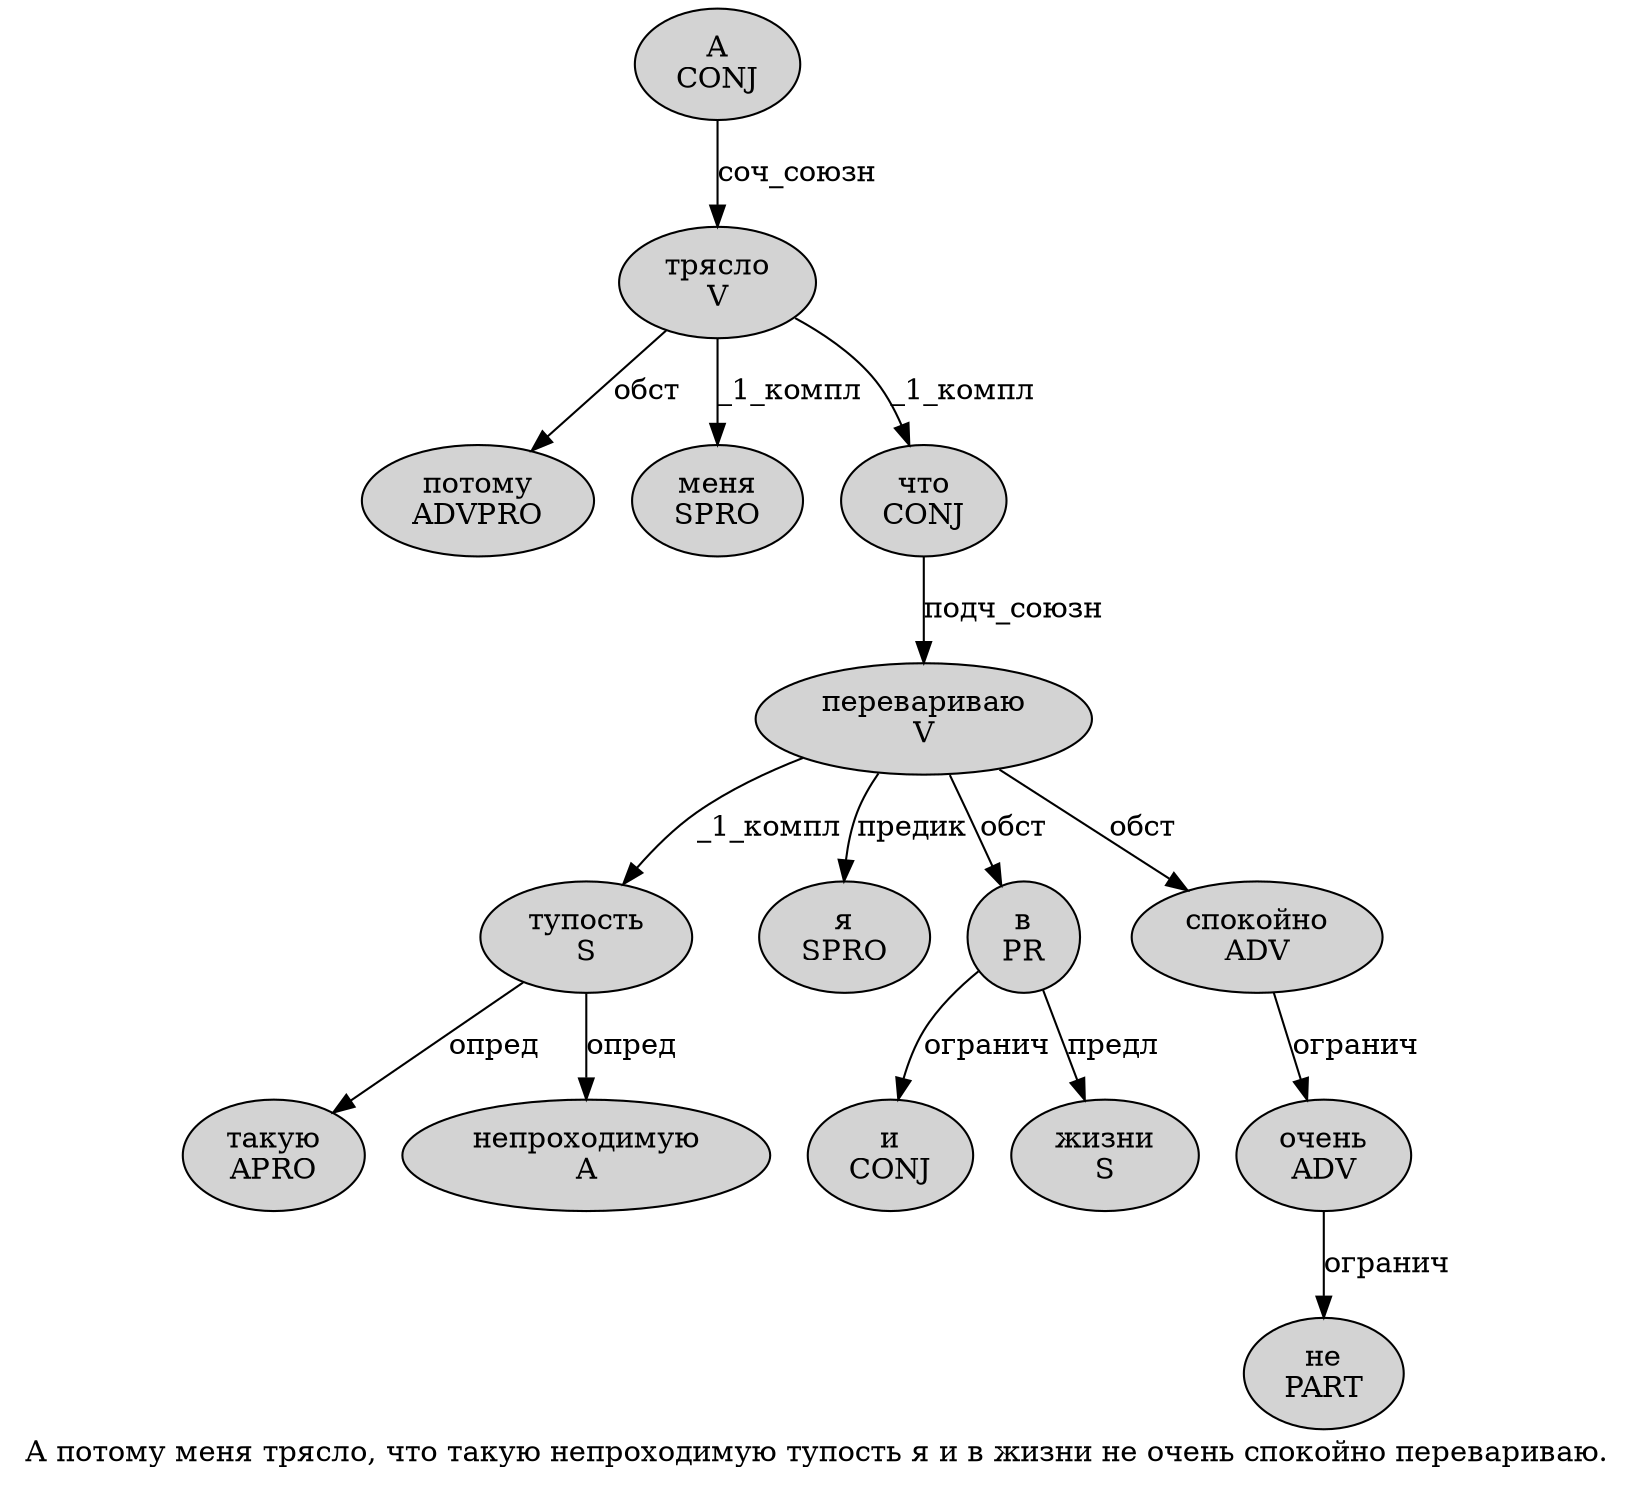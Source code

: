 digraph SENTENCE_2411 {
	graph [label="А потому меня трясло, что такую непроходимую тупость я и в жизни не очень спокойно перевариваю."]
	node [style=filled]
		0 [label="А
CONJ" color="" fillcolor=lightgray penwidth=1 shape=ellipse]
		1 [label="потому
ADVPRO" color="" fillcolor=lightgray penwidth=1 shape=ellipse]
		2 [label="меня
SPRO" color="" fillcolor=lightgray penwidth=1 shape=ellipse]
		3 [label="трясло
V" color="" fillcolor=lightgray penwidth=1 shape=ellipse]
		5 [label="что
CONJ" color="" fillcolor=lightgray penwidth=1 shape=ellipse]
		6 [label="такую
APRO" color="" fillcolor=lightgray penwidth=1 shape=ellipse]
		7 [label="непроходимую
A" color="" fillcolor=lightgray penwidth=1 shape=ellipse]
		8 [label="тупость
S" color="" fillcolor=lightgray penwidth=1 shape=ellipse]
		9 [label="я
SPRO" color="" fillcolor=lightgray penwidth=1 shape=ellipse]
		10 [label="и
CONJ" color="" fillcolor=lightgray penwidth=1 shape=ellipse]
		11 [label="в
PR" color="" fillcolor=lightgray penwidth=1 shape=ellipse]
		12 [label="жизни
S" color="" fillcolor=lightgray penwidth=1 shape=ellipse]
		13 [label="не
PART" color="" fillcolor=lightgray penwidth=1 shape=ellipse]
		14 [label="очень
ADV" color="" fillcolor=lightgray penwidth=1 shape=ellipse]
		15 [label="спокойно
ADV" color="" fillcolor=lightgray penwidth=1 shape=ellipse]
		16 [label="перевариваю
V" color="" fillcolor=lightgray penwidth=1 shape=ellipse]
			3 -> 1 [label="обст"]
			3 -> 2 [label="_1_компл"]
			3 -> 5 [label="_1_компл"]
			14 -> 13 [label="огранич"]
			8 -> 6 [label="опред"]
			8 -> 7 [label="опред"]
			11 -> 10 [label="огранич"]
			11 -> 12 [label="предл"]
			5 -> 16 [label="подч_союзн"]
			0 -> 3 [label="соч_союзн"]
			16 -> 8 [label="_1_компл"]
			16 -> 9 [label="предик"]
			16 -> 11 [label="обст"]
			16 -> 15 [label="обст"]
			15 -> 14 [label="огранич"]
}